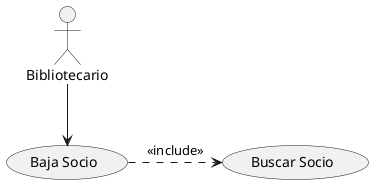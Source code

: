 @startuml
:Bibliotecario:
usecase UC1 as "Baja Socio"
usecase UC2 as "Buscar Socio"

Bibliotecario --> UC1
UC1 .> UC2 :<<include>>
@enduml